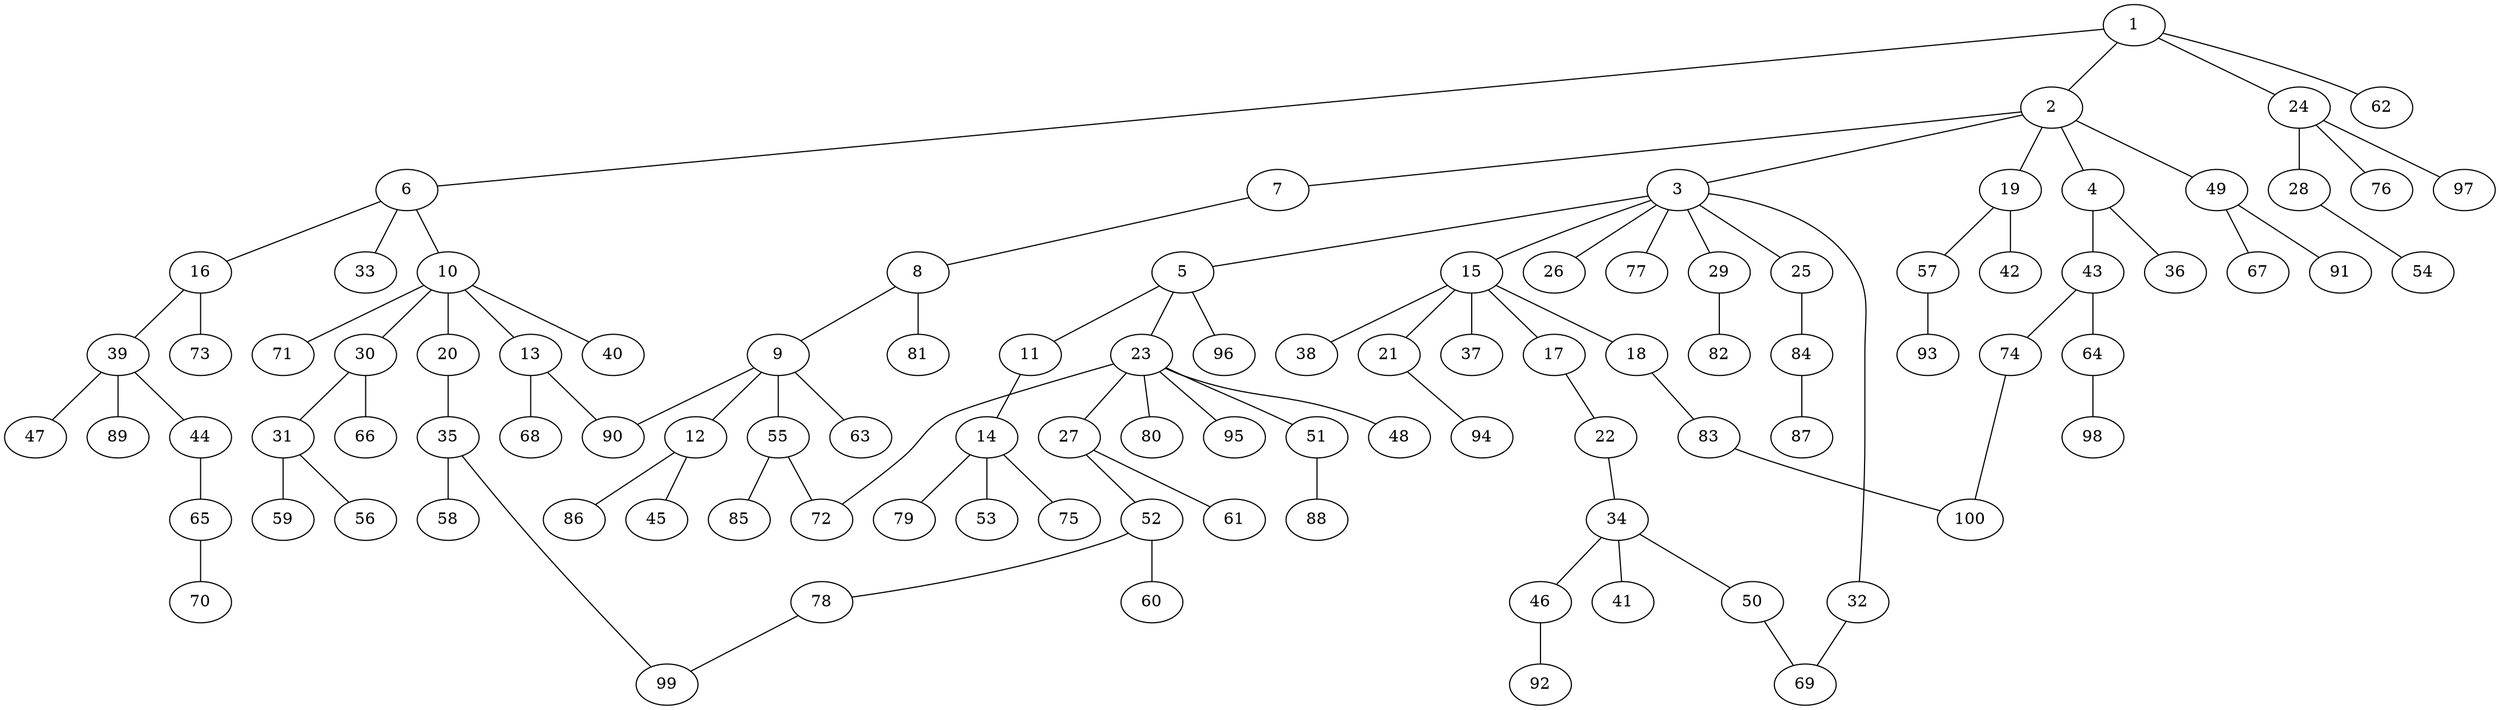 graph graphname {1--2
1--6
1--24
1--62
2--3
2--4
2--7
2--19
2--49
3--5
3--15
3--25
3--26
3--29
3--32
3--77
4--36
4--43
5--11
5--23
5--96
6--10
6--16
6--33
7--8
8--9
8--81
9--12
9--55
9--63
9--90
10--13
10--20
10--30
10--40
10--71
11--14
12--45
12--86
13--68
13--90
14--53
14--75
14--79
15--17
15--18
15--21
15--37
15--38
16--39
16--73
17--22
18--83
19--42
19--57
20--35
21--94
22--34
23--27
23--48
23--51
23--72
23--80
23--95
24--28
24--76
24--97
25--84
27--52
27--61
28--54
29--82
30--31
30--66
31--56
31--59
32--69
34--41
34--46
34--50
35--58
35--99
39--44
39--47
39--89
43--64
43--74
44--65
46--92
49--67
49--91
50--69
51--88
52--60
52--78
55--72
55--85
57--93
64--98
65--70
74--100
78--99
83--100
84--87
}